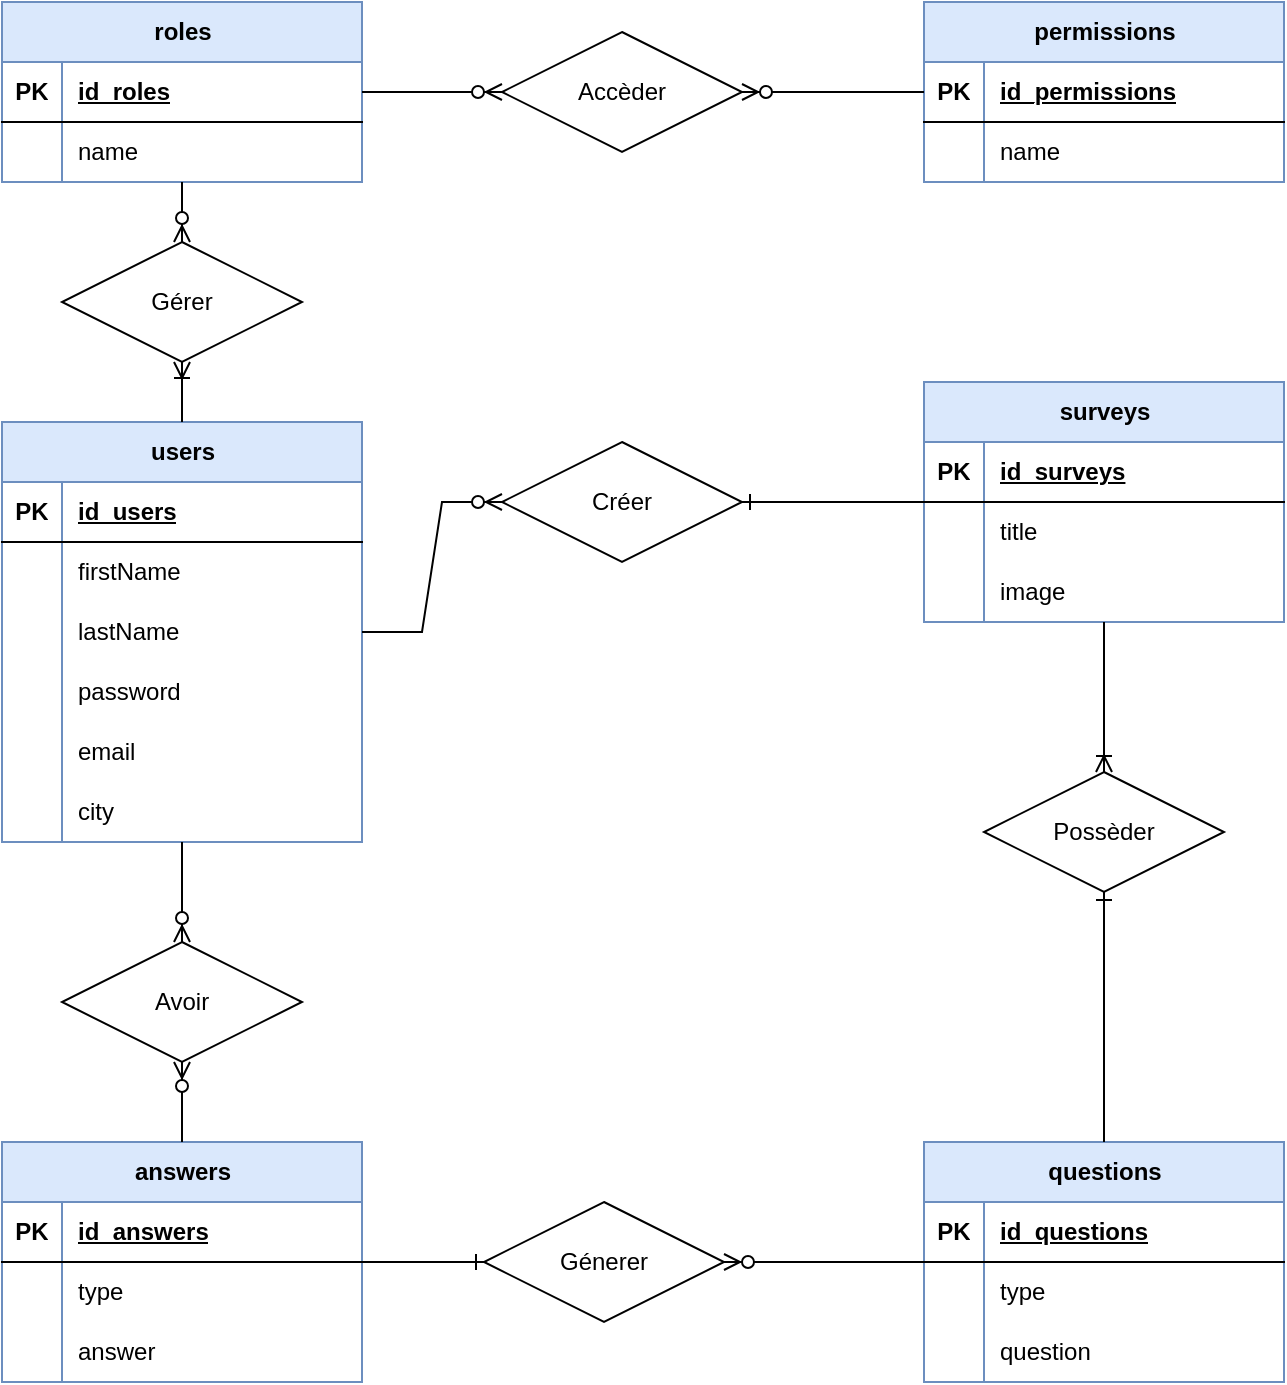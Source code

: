 <mxfile version="24.2.0" type="device">
  <diagram name="Page-1" id="VCmSubOxOJMHrRAamB6n">
    <mxGraphModel dx="1434" dy="780" grid="1" gridSize="10" guides="1" tooltips="1" connect="1" arrows="1" fold="1" page="1" pageScale="1" pageWidth="827" pageHeight="1169" math="0" shadow="0">
      <root>
        <mxCell id="0" />
        <mxCell id="1" parent="0" />
        <mxCell id="YAIvi82yEWQOSPzX5HVZ-94" value="surveys" style="shape=table;startSize=30;container=1;collapsible=1;childLayout=tableLayout;fixedRows=1;rowLines=0;fontStyle=1;align=center;resizeLast=1;html=1;fillColor=#dae8fc;strokeColor=#6c8ebf;" vertex="1" parent="1">
          <mxGeometry x="560" y="360" width="180" height="120" as="geometry" />
        </mxCell>
        <mxCell id="YAIvi82yEWQOSPzX5HVZ-95" value="" style="shape=tableRow;horizontal=0;startSize=0;swimlaneHead=0;swimlaneBody=0;fillColor=none;collapsible=0;dropTarget=0;points=[[0,0.5],[1,0.5]];portConstraint=eastwest;top=0;left=0;right=0;bottom=1;" vertex="1" parent="YAIvi82yEWQOSPzX5HVZ-94">
          <mxGeometry y="30" width="180" height="30" as="geometry" />
        </mxCell>
        <mxCell id="YAIvi82yEWQOSPzX5HVZ-96" value="PK" style="shape=partialRectangle;connectable=0;fillColor=none;top=0;left=0;bottom=0;right=0;fontStyle=1;overflow=hidden;whiteSpace=wrap;html=1;" vertex="1" parent="YAIvi82yEWQOSPzX5HVZ-95">
          <mxGeometry width="30" height="30" as="geometry">
            <mxRectangle width="30" height="30" as="alternateBounds" />
          </mxGeometry>
        </mxCell>
        <mxCell id="YAIvi82yEWQOSPzX5HVZ-97" value="id_surveys" style="shape=partialRectangle;connectable=0;fillColor=none;top=0;left=0;bottom=0;right=0;align=left;spacingLeft=6;fontStyle=5;overflow=hidden;whiteSpace=wrap;html=1;" vertex="1" parent="YAIvi82yEWQOSPzX5HVZ-95">
          <mxGeometry x="30" width="150" height="30" as="geometry">
            <mxRectangle width="150" height="30" as="alternateBounds" />
          </mxGeometry>
        </mxCell>
        <mxCell id="YAIvi82yEWQOSPzX5HVZ-98" value="" style="shape=tableRow;horizontal=0;startSize=0;swimlaneHead=0;swimlaneBody=0;fillColor=none;collapsible=0;dropTarget=0;points=[[0,0.5],[1,0.5]];portConstraint=eastwest;top=0;left=0;right=0;bottom=0;" vertex="1" parent="YAIvi82yEWQOSPzX5HVZ-94">
          <mxGeometry y="60" width="180" height="30" as="geometry" />
        </mxCell>
        <mxCell id="YAIvi82yEWQOSPzX5HVZ-99" value="" style="shape=partialRectangle;connectable=0;fillColor=none;top=0;left=0;bottom=0;right=0;editable=1;overflow=hidden;whiteSpace=wrap;html=1;" vertex="1" parent="YAIvi82yEWQOSPzX5HVZ-98">
          <mxGeometry width="30" height="30" as="geometry">
            <mxRectangle width="30" height="30" as="alternateBounds" />
          </mxGeometry>
        </mxCell>
        <mxCell id="YAIvi82yEWQOSPzX5HVZ-100" value="title" style="shape=partialRectangle;connectable=0;fillColor=none;top=0;left=0;bottom=0;right=0;align=left;spacingLeft=6;overflow=hidden;whiteSpace=wrap;html=1;" vertex="1" parent="YAIvi82yEWQOSPzX5HVZ-98">
          <mxGeometry x="30" width="150" height="30" as="geometry">
            <mxRectangle width="150" height="30" as="alternateBounds" />
          </mxGeometry>
        </mxCell>
        <mxCell id="YAIvi82yEWQOSPzX5HVZ-101" value="" style="shape=tableRow;horizontal=0;startSize=0;swimlaneHead=0;swimlaneBody=0;fillColor=none;collapsible=0;dropTarget=0;points=[[0,0.5],[1,0.5]];portConstraint=eastwest;top=0;left=0;right=0;bottom=0;" vertex="1" parent="YAIvi82yEWQOSPzX5HVZ-94">
          <mxGeometry y="90" width="180" height="30" as="geometry" />
        </mxCell>
        <mxCell id="YAIvi82yEWQOSPzX5HVZ-102" value="" style="shape=partialRectangle;connectable=0;fillColor=none;top=0;left=0;bottom=0;right=0;editable=1;overflow=hidden;whiteSpace=wrap;html=1;" vertex="1" parent="YAIvi82yEWQOSPzX5HVZ-101">
          <mxGeometry width="30" height="30" as="geometry">
            <mxRectangle width="30" height="30" as="alternateBounds" />
          </mxGeometry>
        </mxCell>
        <mxCell id="YAIvi82yEWQOSPzX5HVZ-103" value="image" style="shape=partialRectangle;connectable=0;fillColor=none;top=0;left=0;bottom=0;right=0;align=left;spacingLeft=6;overflow=hidden;whiteSpace=wrap;html=1;" vertex="1" parent="YAIvi82yEWQOSPzX5HVZ-101">
          <mxGeometry x="30" width="150" height="30" as="geometry">
            <mxRectangle width="150" height="30" as="alternateBounds" />
          </mxGeometry>
        </mxCell>
        <mxCell id="YAIvi82yEWQOSPzX5HVZ-120" value="users" style="shape=table;startSize=30;container=1;collapsible=1;childLayout=tableLayout;fixedRows=1;rowLines=0;fontStyle=1;align=center;resizeLast=1;html=1;fillColor=#dae8fc;strokeColor=#6c8ebf;" vertex="1" parent="1">
          <mxGeometry x="99" y="380" width="180" height="210" as="geometry" />
        </mxCell>
        <mxCell id="YAIvi82yEWQOSPzX5HVZ-121" value="" style="shape=tableRow;horizontal=0;startSize=0;swimlaneHead=0;swimlaneBody=0;fillColor=none;collapsible=0;dropTarget=0;points=[[0,0.5],[1,0.5]];portConstraint=eastwest;top=0;left=0;right=0;bottom=1;" vertex="1" parent="YAIvi82yEWQOSPzX5HVZ-120">
          <mxGeometry y="30" width="180" height="30" as="geometry" />
        </mxCell>
        <mxCell id="YAIvi82yEWQOSPzX5HVZ-122" value="PK" style="shape=partialRectangle;connectable=0;fillColor=none;top=0;left=0;bottom=0;right=0;fontStyle=1;overflow=hidden;whiteSpace=wrap;html=1;" vertex="1" parent="YAIvi82yEWQOSPzX5HVZ-121">
          <mxGeometry width="30" height="30" as="geometry">
            <mxRectangle width="30" height="30" as="alternateBounds" />
          </mxGeometry>
        </mxCell>
        <mxCell id="YAIvi82yEWQOSPzX5HVZ-123" value="id_users" style="shape=partialRectangle;connectable=0;fillColor=none;top=0;left=0;bottom=0;right=0;align=left;spacingLeft=6;fontStyle=5;overflow=hidden;whiteSpace=wrap;html=1;" vertex="1" parent="YAIvi82yEWQOSPzX5HVZ-121">
          <mxGeometry x="30" width="150" height="30" as="geometry">
            <mxRectangle width="150" height="30" as="alternateBounds" />
          </mxGeometry>
        </mxCell>
        <mxCell id="YAIvi82yEWQOSPzX5HVZ-124" value="" style="shape=tableRow;horizontal=0;startSize=0;swimlaneHead=0;swimlaneBody=0;fillColor=none;collapsible=0;dropTarget=0;points=[[0,0.5],[1,0.5]];portConstraint=eastwest;top=0;left=0;right=0;bottom=0;" vertex="1" parent="YAIvi82yEWQOSPzX5HVZ-120">
          <mxGeometry y="60" width="180" height="30" as="geometry" />
        </mxCell>
        <mxCell id="YAIvi82yEWQOSPzX5HVZ-125" value="" style="shape=partialRectangle;connectable=0;fillColor=none;top=0;left=0;bottom=0;right=0;editable=1;overflow=hidden;whiteSpace=wrap;html=1;" vertex="1" parent="YAIvi82yEWQOSPzX5HVZ-124">
          <mxGeometry width="30" height="30" as="geometry">
            <mxRectangle width="30" height="30" as="alternateBounds" />
          </mxGeometry>
        </mxCell>
        <mxCell id="YAIvi82yEWQOSPzX5HVZ-126" value="firstName" style="shape=partialRectangle;connectable=0;fillColor=none;top=0;left=0;bottom=0;right=0;align=left;spacingLeft=6;overflow=hidden;whiteSpace=wrap;html=1;" vertex="1" parent="YAIvi82yEWQOSPzX5HVZ-124">
          <mxGeometry x="30" width="150" height="30" as="geometry">
            <mxRectangle width="150" height="30" as="alternateBounds" />
          </mxGeometry>
        </mxCell>
        <mxCell id="YAIvi82yEWQOSPzX5HVZ-130" value="" style="shape=tableRow;horizontal=0;startSize=0;swimlaneHead=0;swimlaneBody=0;fillColor=none;collapsible=0;dropTarget=0;points=[[0,0.5],[1,0.5]];portConstraint=eastwest;top=0;left=0;right=0;bottom=0;" vertex="1" parent="YAIvi82yEWQOSPzX5HVZ-120">
          <mxGeometry y="90" width="180" height="30" as="geometry" />
        </mxCell>
        <mxCell id="YAIvi82yEWQOSPzX5HVZ-131" value="" style="shape=partialRectangle;connectable=0;fillColor=none;top=0;left=0;bottom=0;right=0;editable=1;overflow=hidden;whiteSpace=wrap;html=1;" vertex="1" parent="YAIvi82yEWQOSPzX5HVZ-130">
          <mxGeometry width="30" height="30" as="geometry">
            <mxRectangle width="30" height="30" as="alternateBounds" />
          </mxGeometry>
        </mxCell>
        <mxCell id="YAIvi82yEWQOSPzX5HVZ-132" value="lastName" style="shape=partialRectangle;connectable=0;fillColor=none;top=0;left=0;bottom=0;right=0;align=left;spacingLeft=6;overflow=hidden;whiteSpace=wrap;html=1;" vertex="1" parent="YAIvi82yEWQOSPzX5HVZ-130">
          <mxGeometry x="30" width="150" height="30" as="geometry">
            <mxRectangle width="150" height="30" as="alternateBounds" />
          </mxGeometry>
        </mxCell>
        <mxCell id="YAIvi82yEWQOSPzX5HVZ-127" value="" style="shape=tableRow;horizontal=0;startSize=0;swimlaneHead=0;swimlaneBody=0;fillColor=none;collapsible=0;dropTarget=0;points=[[0,0.5],[1,0.5]];portConstraint=eastwest;top=0;left=0;right=0;bottom=0;" vertex="1" parent="YAIvi82yEWQOSPzX5HVZ-120">
          <mxGeometry y="120" width="180" height="30" as="geometry" />
        </mxCell>
        <mxCell id="YAIvi82yEWQOSPzX5HVZ-128" value="" style="shape=partialRectangle;connectable=0;fillColor=none;top=0;left=0;bottom=0;right=0;editable=1;overflow=hidden;whiteSpace=wrap;html=1;" vertex="1" parent="YAIvi82yEWQOSPzX5HVZ-127">
          <mxGeometry width="30" height="30" as="geometry">
            <mxRectangle width="30" height="30" as="alternateBounds" />
          </mxGeometry>
        </mxCell>
        <mxCell id="YAIvi82yEWQOSPzX5HVZ-129" value="password" style="shape=partialRectangle;connectable=0;fillColor=none;top=0;left=0;bottom=0;right=0;align=left;spacingLeft=6;overflow=hidden;whiteSpace=wrap;html=1;" vertex="1" parent="YAIvi82yEWQOSPzX5HVZ-127">
          <mxGeometry x="30" width="150" height="30" as="geometry">
            <mxRectangle width="150" height="30" as="alternateBounds" />
          </mxGeometry>
        </mxCell>
        <mxCell id="YAIvi82yEWQOSPzX5HVZ-228" style="shape=tableRow;horizontal=0;startSize=0;swimlaneHead=0;swimlaneBody=0;fillColor=none;collapsible=0;dropTarget=0;points=[[0,0.5],[1,0.5]];portConstraint=eastwest;top=0;left=0;right=0;bottom=0;" vertex="1" parent="YAIvi82yEWQOSPzX5HVZ-120">
          <mxGeometry y="150" width="180" height="30" as="geometry" />
        </mxCell>
        <mxCell id="YAIvi82yEWQOSPzX5HVZ-229" style="shape=partialRectangle;connectable=0;fillColor=none;top=0;left=0;bottom=0;right=0;editable=1;overflow=hidden;whiteSpace=wrap;html=1;" vertex="1" parent="YAIvi82yEWQOSPzX5HVZ-228">
          <mxGeometry width="30" height="30" as="geometry">
            <mxRectangle width="30" height="30" as="alternateBounds" />
          </mxGeometry>
        </mxCell>
        <mxCell id="YAIvi82yEWQOSPzX5HVZ-230" value="email" style="shape=partialRectangle;connectable=0;fillColor=none;top=0;left=0;bottom=0;right=0;align=left;spacingLeft=6;overflow=hidden;whiteSpace=wrap;html=1;" vertex="1" parent="YAIvi82yEWQOSPzX5HVZ-228">
          <mxGeometry x="30" width="150" height="30" as="geometry">
            <mxRectangle width="150" height="30" as="alternateBounds" />
          </mxGeometry>
        </mxCell>
        <mxCell id="YAIvi82yEWQOSPzX5HVZ-225" style="shape=tableRow;horizontal=0;startSize=0;swimlaneHead=0;swimlaneBody=0;fillColor=none;collapsible=0;dropTarget=0;points=[[0,0.5],[1,0.5]];portConstraint=eastwest;top=0;left=0;right=0;bottom=0;" vertex="1" parent="YAIvi82yEWQOSPzX5HVZ-120">
          <mxGeometry y="180" width="180" height="30" as="geometry" />
        </mxCell>
        <mxCell id="YAIvi82yEWQOSPzX5HVZ-226" style="shape=partialRectangle;connectable=0;fillColor=none;top=0;left=0;bottom=0;right=0;editable=1;overflow=hidden;whiteSpace=wrap;html=1;" vertex="1" parent="YAIvi82yEWQOSPzX5HVZ-225">
          <mxGeometry width="30" height="30" as="geometry">
            <mxRectangle width="30" height="30" as="alternateBounds" />
          </mxGeometry>
        </mxCell>
        <mxCell id="YAIvi82yEWQOSPzX5HVZ-227" value="city" style="shape=partialRectangle;connectable=0;fillColor=none;top=0;left=0;bottom=0;right=0;align=left;spacingLeft=6;overflow=hidden;whiteSpace=wrap;html=1;" vertex="1" parent="YAIvi82yEWQOSPzX5HVZ-225">
          <mxGeometry x="30" width="150" height="30" as="geometry">
            <mxRectangle width="150" height="30" as="alternateBounds" />
          </mxGeometry>
        </mxCell>
        <mxCell id="YAIvi82yEWQOSPzX5HVZ-133" value="Créer" style="shape=rhombus;perimeter=rhombusPerimeter;whiteSpace=wrap;html=1;align=center;" vertex="1" parent="1">
          <mxGeometry x="349" y="390" width="120" height="60" as="geometry" />
        </mxCell>
        <mxCell id="YAIvi82yEWQOSPzX5HVZ-136" value="" style="edgeStyle=entityRelationEdgeStyle;fontSize=12;html=1;endArrow=ERzeroToMany;endFill=1;rounded=0;" edge="1" parent="1" source="YAIvi82yEWQOSPzX5HVZ-120" target="YAIvi82yEWQOSPzX5HVZ-133">
          <mxGeometry width="100" height="100" relative="1" as="geometry">
            <mxPoint x="339" y="660" as="sourcePoint" />
            <mxPoint x="439" y="560" as="targetPoint" />
          </mxGeometry>
        </mxCell>
        <mxCell id="YAIvi82yEWQOSPzX5HVZ-138" value="answers" style="shape=table;startSize=30;container=1;collapsible=1;childLayout=tableLayout;fixedRows=1;rowLines=0;fontStyle=1;align=center;resizeLast=1;html=1;fillColor=#dae8fc;strokeColor=#6c8ebf;" vertex="1" parent="1">
          <mxGeometry x="99" y="740" width="180" height="120" as="geometry" />
        </mxCell>
        <mxCell id="YAIvi82yEWQOSPzX5HVZ-139" value="" style="shape=tableRow;horizontal=0;startSize=0;swimlaneHead=0;swimlaneBody=0;fillColor=none;collapsible=0;dropTarget=0;points=[[0,0.5],[1,0.5]];portConstraint=eastwest;top=0;left=0;right=0;bottom=1;" vertex="1" parent="YAIvi82yEWQOSPzX5HVZ-138">
          <mxGeometry y="30" width="180" height="30" as="geometry" />
        </mxCell>
        <mxCell id="YAIvi82yEWQOSPzX5HVZ-140" value="PK" style="shape=partialRectangle;connectable=0;fillColor=none;top=0;left=0;bottom=0;right=0;fontStyle=1;overflow=hidden;whiteSpace=wrap;html=1;" vertex="1" parent="YAIvi82yEWQOSPzX5HVZ-139">
          <mxGeometry width="30" height="30" as="geometry">
            <mxRectangle width="30" height="30" as="alternateBounds" />
          </mxGeometry>
        </mxCell>
        <mxCell id="YAIvi82yEWQOSPzX5HVZ-141" value="id_answers" style="shape=partialRectangle;connectable=0;fillColor=none;top=0;left=0;bottom=0;right=0;align=left;spacingLeft=6;fontStyle=5;overflow=hidden;whiteSpace=wrap;html=1;" vertex="1" parent="YAIvi82yEWQOSPzX5HVZ-139">
          <mxGeometry x="30" width="150" height="30" as="geometry">
            <mxRectangle width="150" height="30" as="alternateBounds" />
          </mxGeometry>
        </mxCell>
        <mxCell id="YAIvi82yEWQOSPzX5HVZ-142" value="" style="shape=tableRow;horizontal=0;startSize=0;swimlaneHead=0;swimlaneBody=0;fillColor=none;collapsible=0;dropTarget=0;points=[[0,0.5],[1,0.5]];portConstraint=eastwest;top=0;left=0;right=0;bottom=0;" vertex="1" parent="YAIvi82yEWQOSPzX5HVZ-138">
          <mxGeometry y="60" width="180" height="30" as="geometry" />
        </mxCell>
        <mxCell id="YAIvi82yEWQOSPzX5HVZ-143" value="" style="shape=partialRectangle;connectable=0;fillColor=none;top=0;left=0;bottom=0;right=0;editable=1;overflow=hidden;whiteSpace=wrap;html=1;" vertex="1" parent="YAIvi82yEWQOSPzX5HVZ-142">
          <mxGeometry width="30" height="30" as="geometry">
            <mxRectangle width="30" height="30" as="alternateBounds" />
          </mxGeometry>
        </mxCell>
        <mxCell id="YAIvi82yEWQOSPzX5HVZ-144" value="type" style="shape=partialRectangle;connectable=0;fillColor=none;top=0;left=0;bottom=0;right=0;align=left;spacingLeft=6;overflow=hidden;whiteSpace=wrap;html=1;" vertex="1" parent="YAIvi82yEWQOSPzX5HVZ-142">
          <mxGeometry x="30" width="150" height="30" as="geometry">
            <mxRectangle width="150" height="30" as="alternateBounds" />
          </mxGeometry>
        </mxCell>
        <mxCell id="YAIvi82yEWQOSPzX5HVZ-145" value="" style="shape=tableRow;horizontal=0;startSize=0;swimlaneHead=0;swimlaneBody=0;fillColor=none;collapsible=0;dropTarget=0;points=[[0,0.5],[1,0.5]];portConstraint=eastwest;top=0;left=0;right=0;bottom=0;" vertex="1" parent="YAIvi82yEWQOSPzX5HVZ-138">
          <mxGeometry y="90" width="180" height="30" as="geometry" />
        </mxCell>
        <mxCell id="YAIvi82yEWQOSPzX5HVZ-146" value="" style="shape=partialRectangle;connectable=0;fillColor=none;top=0;left=0;bottom=0;right=0;editable=1;overflow=hidden;whiteSpace=wrap;html=1;" vertex="1" parent="YAIvi82yEWQOSPzX5HVZ-145">
          <mxGeometry width="30" height="30" as="geometry">
            <mxRectangle width="30" height="30" as="alternateBounds" />
          </mxGeometry>
        </mxCell>
        <mxCell id="YAIvi82yEWQOSPzX5HVZ-147" value="answer" style="shape=partialRectangle;connectable=0;fillColor=none;top=0;left=0;bottom=0;right=0;align=left;spacingLeft=6;overflow=hidden;whiteSpace=wrap;html=1;" vertex="1" parent="YAIvi82yEWQOSPzX5HVZ-145">
          <mxGeometry x="30" width="150" height="30" as="geometry">
            <mxRectangle width="150" height="30" as="alternateBounds" />
          </mxGeometry>
        </mxCell>
        <mxCell id="YAIvi82yEWQOSPzX5HVZ-157" value="" style="edgeStyle=entityRelationEdgeStyle;fontSize=12;html=1;endArrow=ERone;endFill=1;rounded=0;entryX=1;entryY=0.5;entryDx=0;entryDy=0;" edge="1" parent="1" source="YAIvi82yEWQOSPzX5HVZ-94" target="YAIvi82yEWQOSPzX5HVZ-133">
          <mxGeometry width="100" height="100" relative="1" as="geometry">
            <mxPoint x="389" y="640" as="sourcePoint" />
            <mxPoint x="489" y="540" as="targetPoint" />
          </mxGeometry>
        </mxCell>
        <mxCell id="YAIvi82yEWQOSPzX5HVZ-158" value="Possèder" style="shape=rhombus;perimeter=rhombusPerimeter;whiteSpace=wrap;html=1;align=center;" vertex="1" parent="1">
          <mxGeometry x="590" y="555" width="120" height="60" as="geometry" />
        </mxCell>
        <mxCell id="YAIvi82yEWQOSPzX5HVZ-159" value="" style="edgeStyle=elbowEdgeStyle;fontSize=12;html=1;endArrow=ERoneToMany;rounded=0;" edge="1" parent="1" source="YAIvi82yEWQOSPzX5HVZ-94" target="YAIvi82yEWQOSPzX5HVZ-158">
          <mxGeometry width="100" height="100" relative="1" as="geometry">
            <mxPoint x="499" y="750" as="sourcePoint" />
            <mxPoint x="599" y="650" as="targetPoint" />
          </mxGeometry>
        </mxCell>
        <mxCell id="YAIvi82yEWQOSPzX5HVZ-174" value="Avoir" style="shape=rhombus;perimeter=rhombusPerimeter;whiteSpace=wrap;html=1;align=center;" vertex="1" parent="1">
          <mxGeometry x="129" y="640" width="120" height="60" as="geometry" />
        </mxCell>
        <mxCell id="YAIvi82yEWQOSPzX5HVZ-182" value="questions" style="shape=table;startSize=30;container=1;collapsible=1;childLayout=tableLayout;fixedRows=1;rowLines=0;fontStyle=1;align=center;resizeLast=1;html=1;fillColor=#dae8fc;strokeColor=#6c8ebf;" vertex="1" parent="1">
          <mxGeometry x="560" y="740" width="180" height="120" as="geometry" />
        </mxCell>
        <mxCell id="YAIvi82yEWQOSPzX5HVZ-183" value="" style="shape=tableRow;horizontal=0;startSize=0;swimlaneHead=0;swimlaneBody=0;fillColor=none;collapsible=0;dropTarget=0;points=[[0,0.5],[1,0.5]];portConstraint=eastwest;top=0;left=0;right=0;bottom=1;" vertex="1" parent="YAIvi82yEWQOSPzX5HVZ-182">
          <mxGeometry y="30" width="180" height="30" as="geometry" />
        </mxCell>
        <mxCell id="YAIvi82yEWQOSPzX5HVZ-184" value="PK" style="shape=partialRectangle;connectable=0;fillColor=none;top=0;left=0;bottom=0;right=0;fontStyle=1;overflow=hidden;whiteSpace=wrap;html=1;" vertex="1" parent="YAIvi82yEWQOSPzX5HVZ-183">
          <mxGeometry width="30" height="30" as="geometry">
            <mxRectangle width="30" height="30" as="alternateBounds" />
          </mxGeometry>
        </mxCell>
        <mxCell id="YAIvi82yEWQOSPzX5HVZ-185" value="id_questions" style="shape=partialRectangle;connectable=0;fillColor=none;top=0;left=0;bottom=0;right=0;align=left;spacingLeft=6;fontStyle=5;overflow=hidden;whiteSpace=wrap;html=1;" vertex="1" parent="YAIvi82yEWQOSPzX5HVZ-183">
          <mxGeometry x="30" width="150" height="30" as="geometry">
            <mxRectangle width="150" height="30" as="alternateBounds" />
          </mxGeometry>
        </mxCell>
        <mxCell id="YAIvi82yEWQOSPzX5HVZ-186" value="" style="shape=tableRow;horizontal=0;startSize=0;swimlaneHead=0;swimlaneBody=0;fillColor=none;collapsible=0;dropTarget=0;points=[[0,0.5],[1,0.5]];portConstraint=eastwest;top=0;left=0;right=0;bottom=0;" vertex="1" parent="YAIvi82yEWQOSPzX5HVZ-182">
          <mxGeometry y="60" width="180" height="30" as="geometry" />
        </mxCell>
        <mxCell id="YAIvi82yEWQOSPzX5HVZ-187" value="" style="shape=partialRectangle;connectable=0;fillColor=none;top=0;left=0;bottom=0;right=0;editable=1;overflow=hidden;whiteSpace=wrap;html=1;" vertex="1" parent="YAIvi82yEWQOSPzX5HVZ-186">
          <mxGeometry width="30" height="30" as="geometry">
            <mxRectangle width="30" height="30" as="alternateBounds" />
          </mxGeometry>
        </mxCell>
        <mxCell id="YAIvi82yEWQOSPzX5HVZ-188" value="type" style="shape=partialRectangle;connectable=0;fillColor=none;top=0;left=0;bottom=0;right=0;align=left;spacingLeft=6;overflow=hidden;whiteSpace=wrap;html=1;" vertex="1" parent="YAIvi82yEWQOSPzX5HVZ-186">
          <mxGeometry x="30" width="150" height="30" as="geometry">
            <mxRectangle width="150" height="30" as="alternateBounds" />
          </mxGeometry>
        </mxCell>
        <mxCell id="YAIvi82yEWQOSPzX5HVZ-189" value="" style="shape=tableRow;horizontal=0;startSize=0;swimlaneHead=0;swimlaneBody=0;fillColor=none;collapsible=0;dropTarget=0;points=[[0,0.5],[1,0.5]];portConstraint=eastwest;top=0;left=0;right=0;bottom=0;" vertex="1" parent="YAIvi82yEWQOSPzX5HVZ-182">
          <mxGeometry y="90" width="180" height="30" as="geometry" />
        </mxCell>
        <mxCell id="YAIvi82yEWQOSPzX5HVZ-190" value="" style="shape=partialRectangle;connectable=0;fillColor=none;top=0;left=0;bottom=0;right=0;editable=1;overflow=hidden;whiteSpace=wrap;html=1;" vertex="1" parent="YAIvi82yEWQOSPzX5HVZ-189">
          <mxGeometry width="30" height="30" as="geometry">
            <mxRectangle width="30" height="30" as="alternateBounds" />
          </mxGeometry>
        </mxCell>
        <mxCell id="YAIvi82yEWQOSPzX5HVZ-191" value="question" style="shape=partialRectangle;connectable=0;fillColor=none;top=0;left=0;bottom=0;right=0;align=left;spacingLeft=6;overflow=hidden;whiteSpace=wrap;html=1;" vertex="1" parent="YAIvi82yEWQOSPzX5HVZ-189">
          <mxGeometry x="30" width="150" height="30" as="geometry">
            <mxRectangle width="150" height="30" as="alternateBounds" />
          </mxGeometry>
        </mxCell>
        <mxCell id="YAIvi82yEWQOSPzX5HVZ-193" value="" style="edgeStyle=elbowEdgeStyle;fontSize=12;html=1;endArrow=ERone;endFill=1;rounded=0;" edge="1" parent="1" source="YAIvi82yEWQOSPzX5HVZ-182" target="YAIvi82yEWQOSPzX5HVZ-158">
          <mxGeometry width="100" height="100" relative="1" as="geometry">
            <mxPoint x="210" y="850" as="sourcePoint" />
            <mxPoint x="310" y="750" as="targetPoint" />
          </mxGeometry>
        </mxCell>
        <mxCell id="YAIvi82yEWQOSPzX5HVZ-194" value="Génerer" style="shape=rhombus;perimeter=rhombusPerimeter;whiteSpace=wrap;html=1;align=center;" vertex="1" parent="1">
          <mxGeometry x="340" y="770" width="120" height="60" as="geometry" />
        </mxCell>
        <mxCell id="YAIvi82yEWQOSPzX5HVZ-195" value="" style="edgeStyle=elbowEdgeStyle;fontSize=12;html=1;endArrow=ERone;endFill=1;rounded=0;" edge="1" parent="1" source="YAIvi82yEWQOSPzX5HVZ-138" target="YAIvi82yEWQOSPzX5HVZ-194">
          <mxGeometry width="100" height="100" relative="1" as="geometry">
            <mxPoint x="10" y="930" as="sourcePoint" />
            <mxPoint x="110" y="830" as="targetPoint" />
          </mxGeometry>
        </mxCell>
        <mxCell id="YAIvi82yEWQOSPzX5HVZ-196" value="" style="edgeStyle=elbowEdgeStyle;fontSize=12;html=1;endArrow=ERzeroToMany;endFill=1;rounded=0;" edge="1" parent="1" source="YAIvi82yEWQOSPzX5HVZ-182" target="YAIvi82yEWQOSPzX5HVZ-194">
          <mxGeometry width="100" height="100" relative="1" as="geometry">
            <mxPoint x="30" y="850" as="sourcePoint" />
            <mxPoint x="130" y="750" as="targetPoint" />
          </mxGeometry>
        </mxCell>
        <mxCell id="YAIvi82yEWQOSPzX5HVZ-198" value="roles" style="shape=table;startSize=30;container=1;collapsible=1;childLayout=tableLayout;fixedRows=1;rowLines=0;fontStyle=1;align=center;resizeLast=1;html=1;fillColor=#dae8fc;strokeColor=#6c8ebf;" vertex="1" parent="1">
          <mxGeometry x="99" y="170" width="180" height="90" as="geometry" />
        </mxCell>
        <mxCell id="YAIvi82yEWQOSPzX5HVZ-199" value="" style="shape=tableRow;horizontal=0;startSize=0;swimlaneHead=0;swimlaneBody=0;fillColor=none;collapsible=0;dropTarget=0;points=[[0,0.5],[1,0.5]];portConstraint=eastwest;top=0;left=0;right=0;bottom=1;" vertex="1" parent="YAIvi82yEWQOSPzX5HVZ-198">
          <mxGeometry y="30" width="180" height="30" as="geometry" />
        </mxCell>
        <mxCell id="YAIvi82yEWQOSPzX5HVZ-200" value="PK" style="shape=partialRectangle;connectable=0;fillColor=none;top=0;left=0;bottom=0;right=0;fontStyle=1;overflow=hidden;whiteSpace=wrap;html=1;" vertex="1" parent="YAIvi82yEWQOSPzX5HVZ-199">
          <mxGeometry width="30" height="30" as="geometry">
            <mxRectangle width="30" height="30" as="alternateBounds" />
          </mxGeometry>
        </mxCell>
        <mxCell id="YAIvi82yEWQOSPzX5HVZ-201" value="id_roles" style="shape=partialRectangle;connectable=0;fillColor=none;top=0;left=0;bottom=0;right=0;align=left;spacingLeft=6;fontStyle=5;overflow=hidden;whiteSpace=wrap;html=1;" vertex="1" parent="YAIvi82yEWQOSPzX5HVZ-199">
          <mxGeometry x="30" width="150" height="30" as="geometry">
            <mxRectangle width="150" height="30" as="alternateBounds" />
          </mxGeometry>
        </mxCell>
        <mxCell id="YAIvi82yEWQOSPzX5HVZ-202" value="" style="shape=tableRow;horizontal=0;startSize=0;swimlaneHead=0;swimlaneBody=0;fillColor=none;collapsible=0;dropTarget=0;points=[[0,0.5],[1,0.5]];portConstraint=eastwest;top=0;left=0;right=0;bottom=0;" vertex="1" parent="YAIvi82yEWQOSPzX5HVZ-198">
          <mxGeometry y="60" width="180" height="30" as="geometry" />
        </mxCell>
        <mxCell id="YAIvi82yEWQOSPzX5HVZ-203" value="" style="shape=partialRectangle;connectable=0;fillColor=none;top=0;left=0;bottom=0;right=0;editable=1;overflow=hidden;whiteSpace=wrap;html=1;" vertex="1" parent="YAIvi82yEWQOSPzX5HVZ-202">
          <mxGeometry width="30" height="30" as="geometry">
            <mxRectangle width="30" height="30" as="alternateBounds" />
          </mxGeometry>
        </mxCell>
        <mxCell id="YAIvi82yEWQOSPzX5HVZ-204" value="name" style="shape=partialRectangle;connectable=0;fillColor=none;top=0;left=0;bottom=0;right=0;align=left;spacingLeft=6;overflow=hidden;whiteSpace=wrap;html=1;" vertex="1" parent="YAIvi82yEWQOSPzX5HVZ-202">
          <mxGeometry x="30" width="150" height="30" as="geometry">
            <mxRectangle width="150" height="30" as="alternateBounds" />
          </mxGeometry>
        </mxCell>
        <mxCell id="YAIvi82yEWQOSPzX5HVZ-211" value="permissions" style="shape=table;startSize=30;container=1;collapsible=1;childLayout=tableLayout;fixedRows=1;rowLines=0;fontStyle=1;align=center;resizeLast=1;html=1;fillColor=#dae8fc;strokeColor=#6c8ebf;" vertex="1" parent="1">
          <mxGeometry x="560" y="170" width="180" height="90" as="geometry" />
        </mxCell>
        <mxCell id="YAIvi82yEWQOSPzX5HVZ-212" value="" style="shape=tableRow;horizontal=0;startSize=0;swimlaneHead=0;swimlaneBody=0;fillColor=none;collapsible=0;dropTarget=0;points=[[0,0.5],[1,0.5]];portConstraint=eastwest;top=0;left=0;right=0;bottom=1;" vertex="1" parent="YAIvi82yEWQOSPzX5HVZ-211">
          <mxGeometry y="30" width="180" height="30" as="geometry" />
        </mxCell>
        <mxCell id="YAIvi82yEWQOSPzX5HVZ-213" value="PK" style="shape=partialRectangle;connectable=0;fillColor=none;top=0;left=0;bottom=0;right=0;fontStyle=1;overflow=hidden;whiteSpace=wrap;html=1;" vertex="1" parent="YAIvi82yEWQOSPzX5HVZ-212">
          <mxGeometry width="30" height="30" as="geometry">
            <mxRectangle width="30" height="30" as="alternateBounds" />
          </mxGeometry>
        </mxCell>
        <mxCell id="YAIvi82yEWQOSPzX5HVZ-214" value="id_permissions" style="shape=partialRectangle;connectable=0;fillColor=none;top=0;left=0;bottom=0;right=0;align=left;spacingLeft=6;fontStyle=5;overflow=hidden;whiteSpace=wrap;html=1;" vertex="1" parent="YAIvi82yEWQOSPzX5HVZ-212">
          <mxGeometry x="30" width="150" height="30" as="geometry">
            <mxRectangle width="150" height="30" as="alternateBounds" />
          </mxGeometry>
        </mxCell>
        <mxCell id="YAIvi82yEWQOSPzX5HVZ-215" value="" style="shape=tableRow;horizontal=0;startSize=0;swimlaneHead=0;swimlaneBody=0;fillColor=none;collapsible=0;dropTarget=0;points=[[0,0.5],[1,0.5]];portConstraint=eastwest;top=0;left=0;right=0;bottom=0;" vertex="1" parent="YAIvi82yEWQOSPzX5HVZ-211">
          <mxGeometry y="60" width="180" height="30" as="geometry" />
        </mxCell>
        <mxCell id="YAIvi82yEWQOSPzX5HVZ-216" value="" style="shape=partialRectangle;connectable=0;fillColor=none;top=0;left=0;bottom=0;right=0;editable=1;overflow=hidden;whiteSpace=wrap;html=1;" vertex="1" parent="YAIvi82yEWQOSPzX5HVZ-215">
          <mxGeometry width="30" height="30" as="geometry">
            <mxRectangle width="30" height="30" as="alternateBounds" />
          </mxGeometry>
        </mxCell>
        <mxCell id="YAIvi82yEWQOSPzX5HVZ-217" value="name" style="shape=partialRectangle;connectable=0;fillColor=none;top=0;left=0;bottom=0;right=0;align=left;spacingLeft=6;overflow=hidden;whiteSpace=wrap;html=1;" vertex="1" parent="YAIvi82yEWQOSPzX5HVZ-215">
          <mxGeometry x="30" width="150" height="30" as="geometry">
            <mxRectangle width="150" height="30" as="alternateBounds" />
          </mxGeometry>
        </mxCell>
        <mxCell id="YAIvi82yEWQOSPzX5HVZ-218" value="" style="edgeStyle=entityRelationEdgeStyle;fontSize=12;html=1;endArrow=ERzeroToMany;endFill=1;rounded=0;" edge="1" parent="1" source="YAIvi82yEWQOSPzX5HVZ-198" target="YAIvi82yEWQOSPzX5HVZ-219">
          <mxGeometry width="100" height="100" relative="1" as="geometry">
            <mxPoint x="280" y="345" as="sourcePoint" />
            <mxPoint x="380" y="245" as="targetPoint" />
          </mxGeometry>
        </mxCell>
        <mxCell id="YAIvi82yEWQOSPzX5HVZ-219" value="Accèder" style="shape=rhombus;perimeter=rhombusPerimeter;whiteSpace=wrap;html=1;align=center;" vertex="1" parent="1">
          <mxGeometry x="349" y="185" width="120" height="60" as="geometry" />
        </mxCell>
        <mxCell id="YAIvi82yEWQOSPzX5HVZ-220" value="" style="edgeStyle=entityRelationEdgeStyle;fontSize=12;html=1;endArrow=ERzeroToMany;endFill=1;rounded=0;" edge="1" parent="1" source="YAIvi82yEWQOSPzX5HVZ-211" target="YAIvi82yEWQOSPzX5HVZ-219">
          <mxGeometry width="100" height="100" relative="1" as="geometry">
            <mxPoint x="450" y="345" as="sourcePoint" />
            <mxPoint x="550" y="245" as="targetPoint" />
          </mxGeometry>
        </mxCell>
        <mxCell id="YAIvi82yEWQOSPzX5HVZ-221" value="Gérer" style="shape=rhombus;perimeter=rhombusPerimeter;whiteSpace=wrap;html=1;align=center;" vertex="1" parent="1">
          <mxGeometry x="129" y="290" width="120" height="60" as="geometry" />
        </mxCell>
        <mxCell id="YAIvi82yEWQOSPzX5HVZ-222" value="" style="edgeStyle=elbowEdgeStyle;fontSize=12;html=1;endArrow=ERzeroToMany;endFill=1;rounded=0;" edge="1" parent="1" source="YAIvi82yEWQOSPzX5HVZ-198" target="YAIvi82yEWQOSPzX5HVZ-221">
          <mxGeometry width="100" height="100" relative="1" as="geometry">
            <mxPoint x="10" y="400" as="sourcePoint" />
            <mxPoint x="110" y="300" as="targetPoint" />
          </mxGeometry>
        </mxCell>
        <mxCell id="YAIvi82yEWQOSPzX5HVZ-224" value="" style="edgeStyle=elbowEdgeStyle;fontSize=12;html=1;endArrow=ERoneToMany;rounded=0;elbow=vertical;" edge="1" parent="1" source="YAIvi82yEWQOSPzX5HVZ-120" target="YAIvi82yEWQOSPzX5HVZ-221">
          <mxGeometry width="100" height="100" relative="1" as="geometry">
            <mxPoint x="-60" y="610" as="sourcePoint" />
            <mxPoint x="40" y="510" as="targetPoint" />
          </mxGeometry>
        </mxCell>
        <mxCell id="YAIvi82yEWQOSPzX5HVZ-231" value="" style="edgeStyle=elbowEdgeStyle;fontSize=12;html=1;endArrow=ERzeroToMany;endFill=1;rounded=0;" edge="1" parent="1" source="YAIvi82yEWQOSPzX5HVZ-138" target="YAIvi82yEWQOSPzX5HVZ-174">
          <mxGeometry width="100" height="100" relative="1" as="geometry">
            <mxPoint x="70" y="850" as="sourcePoint" />
            <mxPoint x="170" y="750" as="targetPoint" />
          </mxGeometry>
        </mxCell>
        <mxCell id="YAIvi82yEWQOSPzX5HVZ-233" value="" style="edgeStyle=elbowEdgeStyle;fontSize=12;html=1;endArrow=ERzeroToMany;endFill=1;rounded=0;" edge="1" parent="1" source="YAIvi82yEWQOSPzX5HVZ-120" target="YAIvi82yEWQOSPzX5HVZ-174">
          <mxGeometry width="100" height="100" relative="1" as="geometry">
            <mxPoint x="120" y="710" as="sourcePoint" />
            <mxPoint x="220" y="610" as="targetPoint" />
          </mxGeometry>
        </mxCell>
      </root>
    </mxGraphModel>
  </diagram>
</mxfile>
